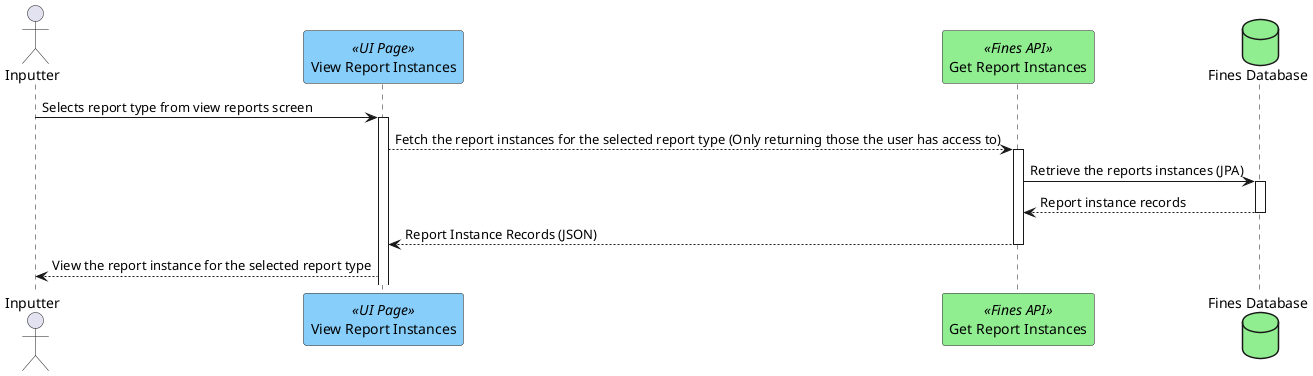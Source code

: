 @startuml
actor "Inputter" as user
participant "View Report Instances" as viewReportsInstances <<UI Page>> #lightskyblue
participant "Get Report Instances" as getReportInstances <<Fines API>> #lightgreen
database "Fines Database" as db #lightgreen

user -> viewReportsInstances ++ : Selects report type from view reports screen
viewReportsInstances --> getReportInstances++ : Fetch the report instances for the selected report type (Only returning those the user has access to)
getReportInstances -> db ++ : Retrieve the reports instances (JPA)
getReportInstances <-- db -- : Report instance records
viewReportsInstances <-- getReportInstances-- : Report Instance Records (JSON)
user <-- viewReportsInstances : View the report instance for the selected report type

@enduml